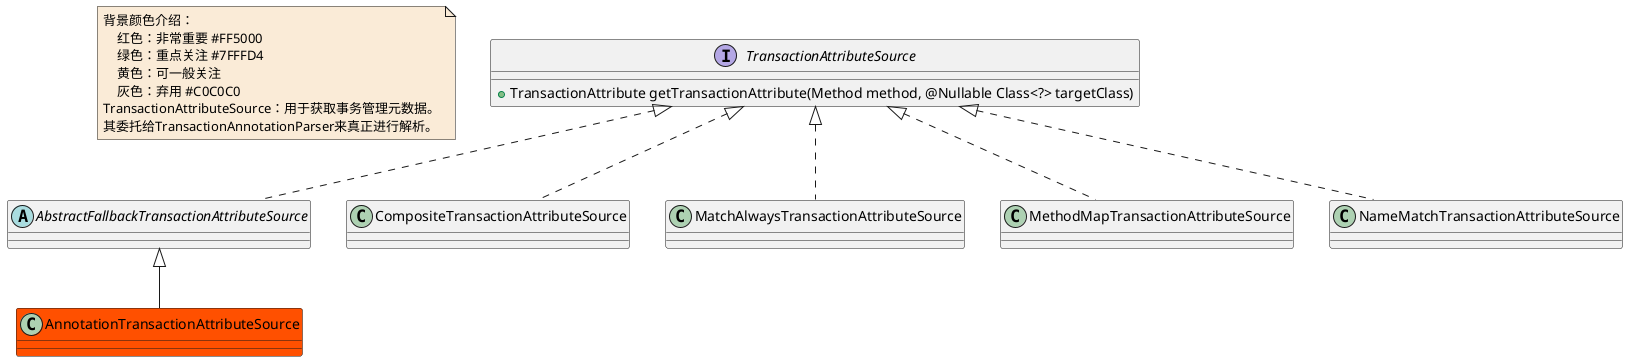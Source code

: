 @startuml

note  as N1 #FAEBD7
    背景颜色介绍：
        红色：非常重要 #FF5000
        绿色：重点关注 #7FFFD4
        黄色：可一般关注
        灰色：弃用 #C0C0C0
    TransactionAttributeSource：用于获取事务管理元数据。
    其委托给TransactionAnnotationParser来真正进行解析。
end note


interface TransactionAttributeSource
TransactionAttributeSource : +TransactionAttribute getTransactionAttribute(Method method, @Nullable Class<?> targetClass)
abstract class AbstractFallbackTransactionAttributeSource
class AnnotationTransactionAttributeSource #FF5000
class CompositeTransactionAttributeSource
class MatchAlwaysTransactionAttributeSource
class MethodMapTransactionAttributeSource
class NameMatchTransactionAttributeSource


AbstractFallbackTransactionAttributeSource <|-- AnnotationTransactionAttributeSource

TransactionAttributeSource <|.. AbstractFallbackTransactionAttributeSource
TransactionAttributeSource <|.. CompositeTransactionAttributeSource
TransactionAttributeSource <|.. MatchAlwaysTransactionAttributeSource
TransactionAttributeSource <|.. MethodMapTransactionAttributeSource
TransactionAttributeSource <|.. NameMatchTransactionAttributeSource


@enduml